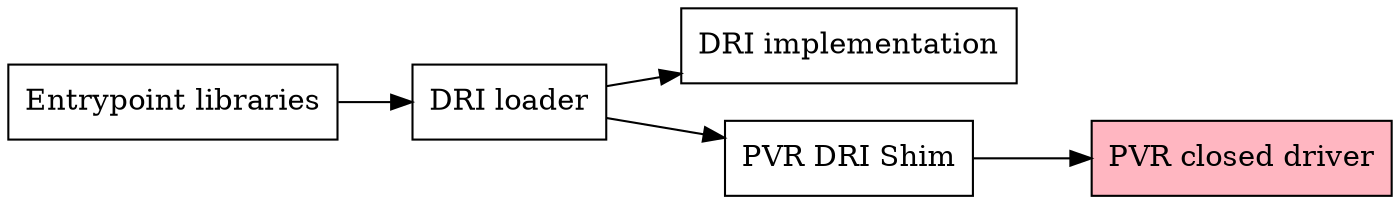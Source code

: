 digraph mesa_callgraph {
	margin=0;
	rankdir="LR";
	node [shape=rectangle];
	entrypoint [label="Entrypoint libraries"];
	loader [label="DRI loader"];
	driimpl [label="DRI implementation"];

	pvrdrishim [label="PVR DRI Shim"];
	pvrblob [label="PVR closed driver", style=filled, fillcolor=lightpink];
	entrypoint -> loader -> driimpl;
	loader -> pvrdrishim -> pvrblob;
}
